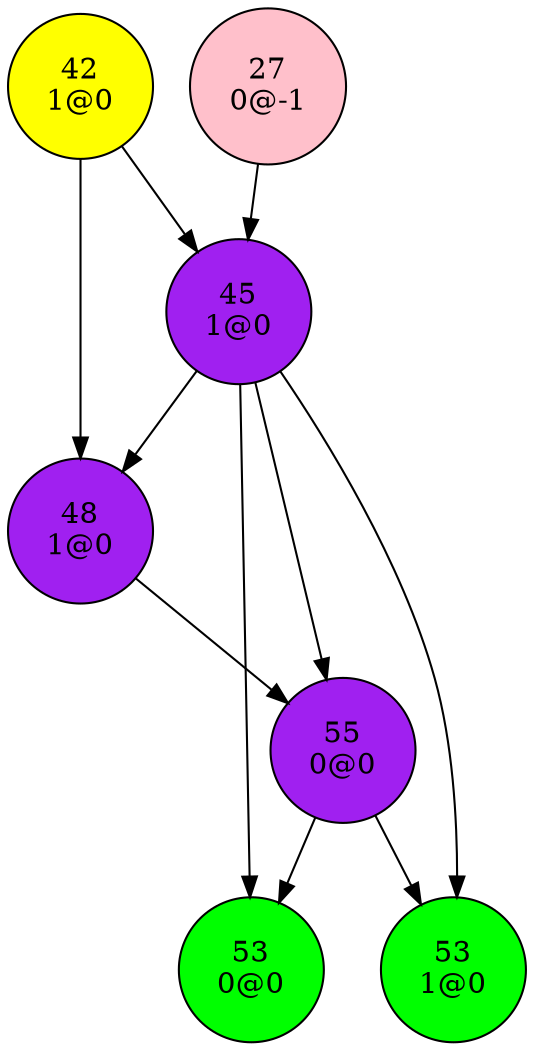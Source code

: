 digraph {
"27
0@-1"->"45
1@0";
"42
1@0"->"45
1@0";
"42
1@0"->"48
1@0";
"45
1@0"->"48
1@0";
"45
1@0"->"53
0@0";
"45
1@0"->"53
1@0";
"45
1@0"->"55
0@0";
"48
1@0"->"55
0@0";
"53
0@0";
"53
1@0";
"55
0@0"->"53
0@0";
"55
0@0"->"53
1@0";
"27
0@-1"[shape=circle, style=filled, fillcolor=pink];
"42
1@0"[shape=circle, style=filled, fillcolor=yellow];
"45
1@0"[shape=circle, style=filled, fillcolor=purple];
"48
1@0"[shape=circle, style=filled, fillcolor=purple];
"53
0@0"[shape=circle, style=filled, fillcolor=green];
"53
1@0"[shape=circle, style=filled, fillcolor=green];
"55
0@0"[shape=circle, style=filled, fillcolor=purple];
}